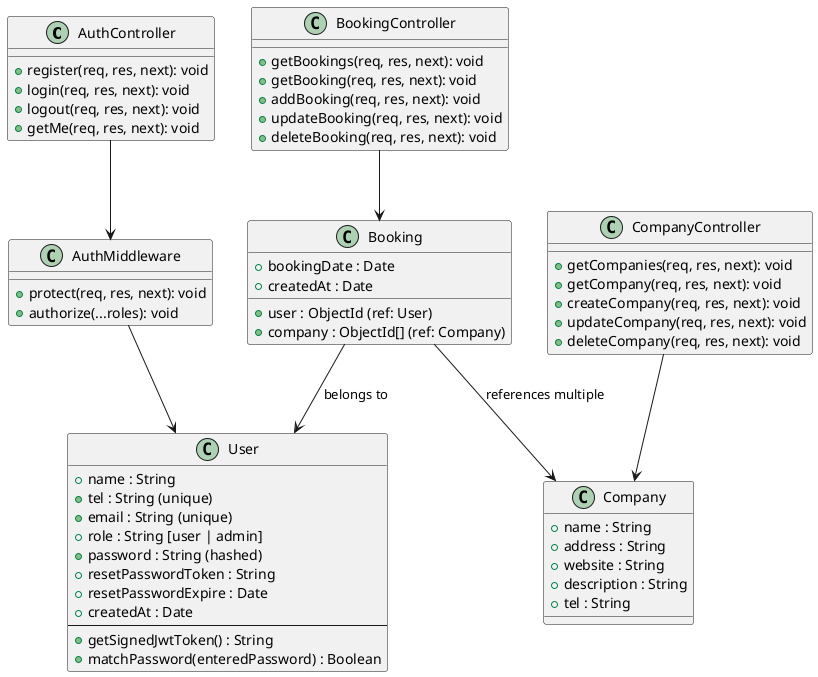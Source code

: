 @startuml

    class AuthController {
        + register(req, res, next): void
        + login(req, res, next): void
        + logout(req, res, next): void
        + getMe(req, res, next): void
    }

    class CompanyController {
        + getCompanies(req, res, next): void
        + getCompany(req, res, next): void
        + createCompany(req, res, next): void
        + updateCompany(req, res, next): void
        + deleteCompany(req, res, next): void
    }

    class BookingController {
        + getBookings(req, res, next): void
        + getBooking(req, res, next): void
        + addBooking(req, res, next): void
        + updateBooking(req, res, next): void
        + deleteBooking(req, res, next): void
    }


    class AuthMiddleware {
        + protect(req, res, next): void
        + authorize(...roles): void
    }


    class User {
        + name : String
        + tel : String (unique)
        + email : String (unique)
        + role : String [user | admin]
        + password : String (hashed)
        + resetPasswordToken : String
        + resetPasswordExpire : Date
        + createdAt : Date
        --
        + getSignedJwtToken() : String
        + matchPassword(enteredPassword) : Boolean
    }

    class Company {
        + name : String
        + address : String
        + website : String
        + description : String
        + tel : String
    }

    class Booking {
        + bookingDate : Date
        + user : ObjectId (ref: User)
        + company : ObjectId[] (ref: Company)
        + createdAt : Date
    }

AuthController --> AuthMiddleware
CompanyController --> Company
BookingController --> Booking
AuthMiddleware --> User
Booking --> User : "belongs to"
Booking --> Company : "references multiple"

@enduml
